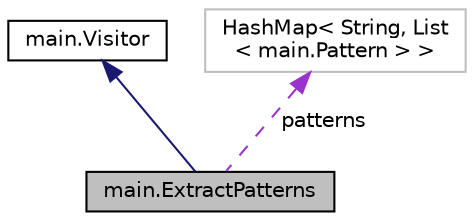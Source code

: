 digraph "main.ExtractPatterns"
{
  edge [fontname="Helvetica",fontsize="10",labelfontname="Helvetica",labelfontsize="10"];
  node [fontname="Helvetica",fontsize="10",shape=record];
  Node1 [label="main.ExtractPatterns",height=0.2,width=0.4,color="black", fillcolor="grey75", style="filled", fontcolor="black"];
  Node2 -> Node1 [dir="back",color="midnightblue",fontsize="10",style="solid",fontname="Helvetica"];
  Node2 [label="main.Visitor",height=0.2,width=0.4,color="black", fillcolor="white", style="filled",URL="$interfacemain_1_1_visitor.html"];
  Node3 -> Node1 [dir="back",color="darkorchid3",fontsize="10",style="dashed",label=" patterns" ,fontname="Helvetica"];
  Node3 [label="HashMap\< String, List\l\< main.Pattern \> \>",height=0.2,width=0.4,color="grey75", fillcolor="white", style="filled"];
}

